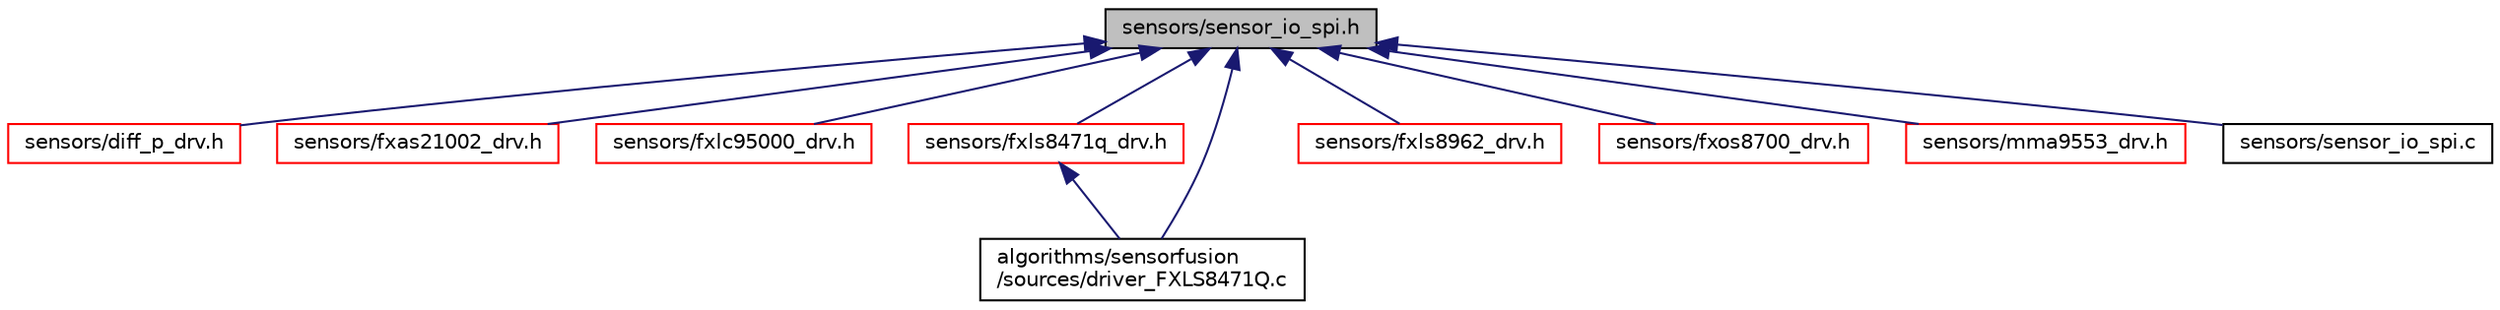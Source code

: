 digraph "sensors/sensor_io_spi.h"
{
  edge [fontname="Helvetica",fontsize="10",labelfontname="Helvetica",labelfontsize="10"];
  node [fontname="Helvetica",fontsize="10",shape=record];
  Node7 [label="sensors/sensor_io_spi.h",height=0.2,width=0.4,color="black", fillcolor="grey75", style="filled", fontcolor="black"];
  Node7 -> Node8 [dir="back",color="midnightblue",fontsize="10",style="solid",fontname="Helvetica"];
  Node8 [label="sensors/diff_p_drv.h",height=0.2,width=0.4,color="red", fillcolor="white", style="filled",URL="$diff__p__drv_8h.html",tooltip="The diff_p_drv.h file describes the DIFF_P driver interface and structures. "];
  Node7 -> Node16 [dir="back",color="midnightblue",fontsize="10",style="solid",fontname="Helvetica"];
  Node16 [label="sensors/fxas21002_drv.h",height=0.2,width=0.4,color="red", fillcolor="white", style="filled",URL="$fxas21002__drv_8h.html",tooltip="The fxas21002_drv.h file describes the fxas21002 driver interface and structures. ..."];
  Node7 -> Node28 [dir="back",color="midnightblue",fontsize="10",style="solid",fontname="Helvetica"];
  Node28 [label="sensors/fxlc95000_drv.h",height=0.2,width=0.4,color="red", fillcolor="white", style="filled",URL="$fxlc95000__drv_8h.html",tooltip="The fxlc95000_drv.h file describes the FXLC95000L driver interface and structures. "];
  Node7 -> Node33 [dir="back",color="midnightblue",fontsize="10",style="solid",fontname="Helvetica"];
  Node33 [label="sensors/fxls8471q_drv.h",height=0.2,width=0.4,color="red", fillcolor="white", style="filled",URL="$fxls8471q__drv_8h.html",tooltip="The fxls8471q_drv.h file describes the fxls8471q driver interface and structures. ..."];
  Node33 -> Node40 [dir="back",color="midnightblue",fontsize="10",style="solid",fontname="Helvetica"];
  Node40 [label="algorithms/sensorfusion\l/sources/driver_FXLS8471Q.c",height=0.2,width=0.4,color="black", fillcolor="white", style="filled",URL="$driver___f_x_l_s8471_q_8c.html",tooltip="Provides init() and read() functions for the FXLS8471Q 3-axis accel. "];
  Node7 -> Node41 [dir="back",color="midnightblue",fontsize="10",style="solid",fontname="Helvetica"];
  Node41 [label="sensors/fxls8962_drv.h",height=0.2,width=0.4,color="red", fillcolor="white", style="filled",URL="$fxls8962__drv_8h.html",tooltip="The fxls8962_drv.h file describes the FXLS8962AF driver interface and structures. ..."];
  Node7 -> Node46 [dir="back",color="midnightblue",fontsize="10",style="solid",fontname="Helvetica"];
  Node46 [label="sensors/fxos8700_drv.h",height=0.2,width=0.4,color="red", fillcolor="white", style="filled",URL="$fxos8700__drv_8h.html",tooltip="The fxos8700_drv.h file describes the fxos8700 driver interface and structures. "];
  Node7 -> Node59 [dir="back",color="midnightblue",fontsize="10",style="solid",fontname="Helvetica"];
  Node59 [label="sensors/mma9553_drv.h",height=0.2,width=0.4,color="red", fillcolor="white", style="filled",URL="$mma9553__drv_8h.html",tooltip="The mma9553_drv.h file describes the MMA9553L driver interface and structures. "];
  Node7 -> Node65 [dir="back",color="midnightblue",fontsize="10",style="solid",fontname="Helvetica"];
  Node65 [label="sensors/sensor_io_spi.c",height=0.2,width=0.4,color="black", fillcolor="white", style="filled",URL="$sensor__io__spi_8c.html",tooltip="The sensor_io_spi.c file contains definitions for low-level interface functions for reading and writi..."];
  Node7 -> Node40 [dir="back",color="midnightblue",fontsize="10",style="solid",fontname="Helvetica"];
}
